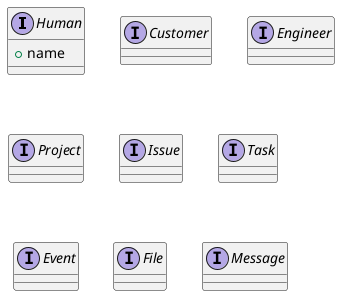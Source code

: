 @startuml

interface Human {
    +name
}
interface Customer {

}
interface Engineer
interface Project
interface Issue
interface Task

interface Event

interface File
interface Message



@enduml